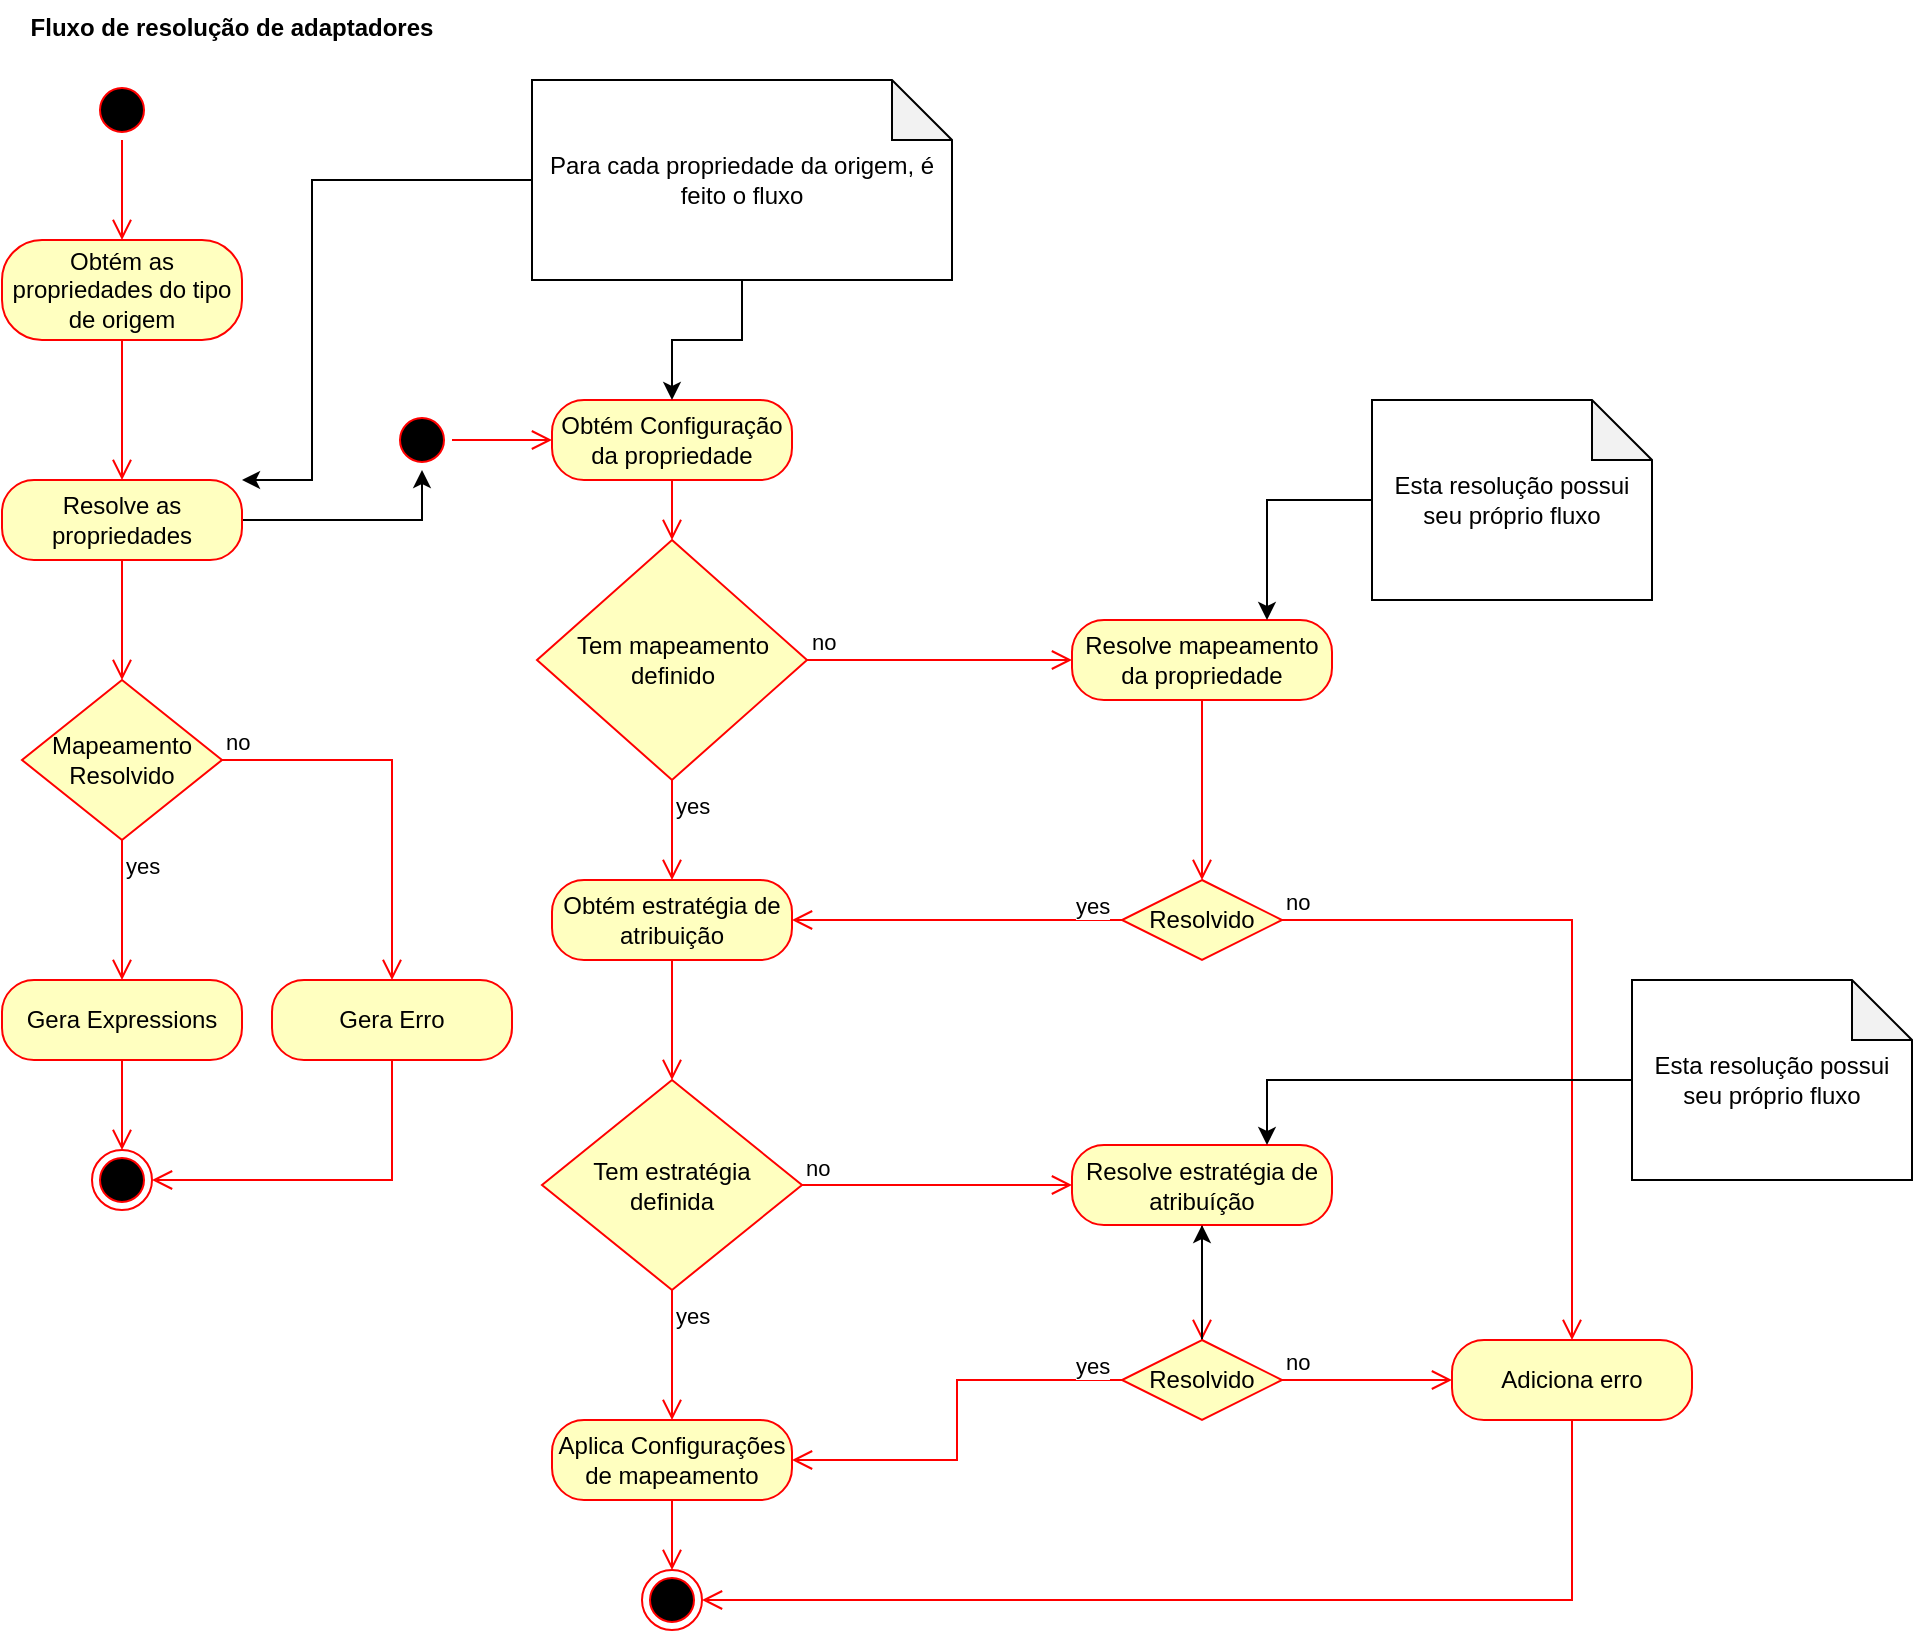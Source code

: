 <mxfile version="18.1.3" type="device"><diagram id="n1oqejQn-gCP7FEmZJJb" name="Página-1"><mxGraphModel dx="1483" dy="927" grid="1" gridSize="10" guides="1" tooltips="1" connect="1" arrows="1" fold="1" page="1" pageScale="1" pageWidth="827" pageHeight="1169" math="0" shadow="0"><root><mxCell id="0"/><mxCell id="1" parent="0"/><mxCell id="093VtsvRetwMNZbFhxsu-1" value="" style="ellipse;html=1;shape=startState;fillColor=#000000;strokeColor=#ff0000;" vertex="1" parent="1"><mxGeometry x="60" y="70" width="30" height="30" as="geometry"/></mxCell><mxCell id="093VtsvRetwMNZbFhxsu-2" value="" style="edgeStyle=orthogonalEdgeStyle;html=1;verticalAlign=bottom;endArrow=open;endSize=8;strokeColor=#ff0000;rounded=0;" edge="1" source="093VtsvRetwMNZbFhxsu-1" parent="1" target="093VtsvRetwMNZbFhxsu-4"><mxGeometry relative="1" as="geometry"><mxPoint x="110" y="140" as="targetPoint"/></mxGeometry></mxCell><mxCell id="093VtsvRetwMNZbFhxsu-3" value="Fluxo de resolução de adaptadores" style="text;align=center;fontStyle=1;verticalAlign=middle;spacingLeft=3;spacingRight=3;strokeColor=none;rotatable=0;points=[[0,0.5],[1,0.5]];portConstraint=eastwest;" vertex="1" parent="1"><mxGeometry x="20" y="30" width="220" height="26" as="geometry"/></mxCell><mxCell id="093VtsvRetwMNZbFhxsu-4" value="Obtém as propriedades do tipo de origem" style="rounded=1;whiteSpace=wrap;html=1;arcSize=40;fontColor=#000000;fillColor=#ffffc0;strokeColor=#ff0000;" vertex="1" parent="1"><mxGeometry x="15" y="150" width="120" height="50" as="geometry"/></mxCell><mxCell id="093VtsvRetwMNZbFhxsu-9" value="" style="edgeStyle=orthogonalEdgeStyle;html=1;verticalAlign=bottom;endArrow=open;endSize=8;strokeColor=#ff0000;rounded=0;exitX=0.5;exitY=1;exitDx=0;exitDy=0;entryX=0.5;entryY=0;entryDx=0;entryDy=0;" edge="1" parent="1" source="093VtsvRetwMNZbFhxsu-4" target="093VtsvRetwMNZbFhxsu-37"><mxGeometry relative="1" as="geometry"><mxPoint x="90" y="250" as="targetPoint"/><mxPoint x="75" y="230" as="sourcePoint"/></mxGeometry></mxCell><mxCell id="093VtsvRetwMNZbFhxsu-10" value="Obtém Configuração da propriedade" style="rounded=1;whiteSpace=wrap;html=1;arcSize=40;fontColor=#000000;fillColor=#ffffc0;strokeColor=#ff0000;" vertex="1" parent="1"><mxGeometry x="290" y="230" width="120" height="40" as="geometry"/></mxCell><mxCell id="093VtsvRetwMNZbFhxsu-11" value="" style="edgeStyle=orthogonalEdgeStyle;html=1;verticalAlign=bottom;endArrow=open;endSize=8;strokeColor=#ff0000;rounded=0;entryX=0.5;entryY=0;entryDx=0;entryDy=0;" edge="1" source="093VtsvRetwMNZbFhxsu-10" parent="1" target="093VtsvRetwMNZbFhxsu-15"><mxGeometry relative="1" as="geometry"><mxPoint x="350" y="310" as="targetPoint"/></mxGeometry></mxCell><mxCell id="093VtsvRetwMNZbFhxsu-39" style="edgeStyle=orthogonalEdgeStyle;rounded=0;orthogonalLoop=1;jettySize=auto;html=1;entryX=1;entryY=0;entryDx=0;entryDy=0;" edge="1" parent="1" source="093VtsvRetwMNZbFhxsu-12" target="093VtsvRetwMNZbFhxsu-37"><mxGeometry relative="1" as="geometry"><Array as="points"><mxPoint x="170" y="120"/><mxPoint x="170" y="270"/></Array></mxGeometry></mxCell><mxCell id="093VtsvRetwMNZbFhxsu-40" style="edgeStyle=orthogonalEdgeStyle;rounded=0;orthogonalLoop=1;jettySize=auto;html=1;entryX=0.5;entryY=0;entryDx=0;entryDy=0;" edge="1" parent="1" source="093VtsvRetwMNZbFhxsu-12" target="093VtsvRetwMNZbFhxsu-10"><mxGeometry relative="1" as="geometry"/></mxCell><mxCell id="093VtsvRetwMNZbFhxsu-12" value="Para cada propriedade da origem, é feito o fluxo" style="shape=note;whiteSpace=wrap;html=1;backgroundOutline=1;darkOpacity=0.05;" vertex="1" parent="1"><mxGeometry x="280" y="70" width="210" height="100" as="geometry"/></mxCell><mxCell id="093VtsvRetwMNZbFhxsu-15" value="Tem mapeamento definido" style="rhombus;whiteSpace=wrap;html=1;fillColor=#ffffc0;strokeColor=#ff0000;" vertex="1" parent="1"><mxGeometry x="282.5" y="300" width="135" height="120" as="geometry"/></mxCell><mxCell id="093VtsvRetwMNZbFhxsu-16" value="no" style="edgeStyle=orthogonalEdgeStyle;html=1;align=left;verticalAlign=bottom;endArrow=open;endSize=8;strokeColor=#ff0000;rounded=0;entryX=0;entryY=0.5;entryDx=0;entryDy=0;" edge="1" source="093VtsvRetwMNZbFhxsu-15" parent="1" target="093VtsvRetwMNZbFhxsu-21"><mxGeometry x="-1" relative="1" as="geometry"><mxPoint x="510" y="360" as="targetPoint"/></mxGeometry></mxCell><mxCell id="093VtsvRetwMNZbFhxsu-17" value="yes" style="edgeStyle=orthogonalEdgeStyle;html=1;align=left;verticalAlign=top;endArrow=open;endSize=8;strokeColor=#ff0000;rounded=0;entryX=0.5;entryY=0;entryDx=0;entryDy=0;" edge="1" source="093VtsvRetwMNZbFhxsu-15" parent="1" target="093VtsvRetwMNZbFhxsu-23"><mxGeometry x="-1" relative="1" as="geometry"><mxPoint x="350" y="470" as="targetPoint"/></mxGeometry></mxCell><mxCell id="093VtsvRetwMNZbFhxsu-18" value="Tem estratégia &lt;br&gt;definida" style="rhombus;whiteSpace=wrap;html=1;fillColor=#ffffc0;strokeColor=#ff0000;" vertex="1" parent="1"><mxGeometry x="285" y="570" width="130" height="105" as="geometry"/></mxCell><mxCell id="093VtsvRetwMNZbFhxsu-19" value="no" style="edgeStyle=orthogonalEdgeStyle;html=1;align=left;verticalAlign=bottom;endArrow=open;endSize=8;strokeColor=#ff0000;rounded=0;entryX=0;entryY=0.5;entryDx=0;entryDy=0;" edge="1" source="093VtsvRetwMNZbFhxsu-18" parent="1" target="093VtsvRetwMNZbFhxsu-31"><mxGeometry x="-1" relative="1" as="geometry"><mxPoint x="530" y="650" as="targetPoint"/></mxGeometry></mxCell><mxCell id="093VtsvRetwMNZbFhxsu-20" value="yes" style="edgeStyle=orthogonalEdgeStyle;html=1;align=left;verticalAlign=top;endArrow=open;endSize=8;strokeColor=#ff0000;rounded=0;entryX=0.5;entryY=0;entryDx=0;entryDy=0;" edge="1" source="093VtsvRetwMNZbFhxsu-18" parent="1" target="093VtsvRetwMNZbFhxsu-45"><mxGeometry x="-1" relative="1" as="geometry"><mxPoint x="350" y="730" as="targetPoint"/></mxGeometry></mxCell><mxCell id="093VtsvRetwMNZbFhxsu-21" value="Resolve mapeamento da propriedade" style="rounded=1;whiteSpace=wrap;html=1;arcSize=40;fontColor=#000000;fillColor=#ffffc0;strokeColor=#ff0000;" vertex="1" parent="1"><mxGeometry x="550" y="340" width="130" height="40" as="geometry"/></mxCell><mxCell id="093VtsvRetwMNZbFhxsu-22" value="" style="edgeStyle=orthogonalEdgeStyle;html=1;verticalAlign=bottom;endArrow=open;endSize=8;strokeColor=#ff0000;rounded=0;entryX=0.5;entryY=0;entryDx=0;entryDy=0;" edge="1" source="093VtsvRetwMNZbFhxsu-21" parent="1" target="093VtsvRetwMNZbFhxsu-25"><mxGeometry relative="1" as="geometry"><mxPoint x="615" y="440" as="targetPoint"/></mxGeometry></mxCell><mxCell id="093VtsvRetwMNZbFhxsu-23" value="Obtém estratégia de atribuição" style="rounded=1;whiteSpace=wrap;html=1;arcSize=40;fontColor=#000000;fillColor=#ffffc0;strokeColor=#ff0000;" vertex="1" parent="1"><mxGeometry x="290" y="470" width="120" height="40" as="geometry"/></mxCell><mxCell id="093VtsvRetwMNZbFhxsu-24" value="" style="edgeStyle=orthogonalEdgeStyle;html=1;verticalAlign=bottom;endArrow=open;endSize=8;strokeColor=#ff0000;rounded=0;entryX=0.5;entryY=0;entryDx=0;entryDy=0;" edge="1" source="093VtsvRetwMNZbFhxsu-23" parent="1" target="093VtsvRetwMNZbFhxsu-18"><mxGeometry relative="1" as="geometry"><mxPoint x="410" y="590" as="targetPoint"/></mxGeometry></mxCell><mxCell id="093VtsvRetwMNZbFhxsu-25" value="Resolvido" style="rhombus;whiteSpace=wrap;html=1;fillColor=#ffffc0;strokeColor=#ff0000;" vertex="1" parent="1"><mxGeometry x="575" y="470" width="80" height="40" as="geometry"/></mxCell><mxCell id="093VtsvRetwMNZbFhxsu-26" value="no" style="edgeStyle=orthogonalEdgeStyle;html=1;align=left;verticalAlign=bottom;endArrow=open;endSize=8;strokeColor=#ff0000;rounded=0;entryX=0.5;entryY=0;entryDx=0;entryDy=0;" edge="1" source="093VtsvRetwMNZbFhxsu-25" parent="1" target="093VtsvRetwMNZbFhxsu-28"><mxGeometry x="-1" relative="1" as="geometry"><mxPoint x="750" y="490" as="targetPoint"/></mxGeometry></mxCell><mxCell id="093VtsvRetwMNZbFhxsu-27" value="yes" style="edgeStyle=orthogonalEdgeStyle;html=1;align=left;verticalAlign=top;endArrow=open;endSize=8;strokeColor=#ff0000;rounded=0;entryX=1;entryY=0.5;entryDx=0;entryDy=0;exitX=0;exitY=0.5;exitDx=0;exitDy=0;" edge="1" source="093VtsvRetwMNZbFhxsu-25" parent="1" target="093VtsvRetwMNZbFhxsu-23"><mxGeometry x="-0.697" y="-20" relative="1" as="geometry"><mxPoint x="610" y="570" as="targetPoint"/><mxPoint as="offset"/></mxGeometry></mxCell><mxCell id="093VtsvRetwMNZbFhxsu-28" value="Adiciona erro" style="rounded=1;whiteSpace=wrap;html=1;arcSize=40;fontColor=#000000;fillColor=#ffffc0;strokeColor=#ff0000;" vertex="1" parent="1"><mxGeometry x="740" y="700" width="120" height="40" as="geometry"/></mxCell><mxCell id="093VtsvRetwMNZbFhxsu-29" value="" style="edgeStyle=orthogonalEdgeStyle;html=1;verticalAlign=bottom;endArrow=open;endSize=8;strokeColor=#ff0000;rounded=0;entryX=1;entryY=0.5;entryDx=0;entryDy=0;exitX=0.5;exitY=1;exitDx=0;exitDy=0;" edge="1" source="093VtsvRetwMNZbFhxsu-28" parent="1" target="093VtsvRetwMNZbFhxsu-49"><mxGeometry relative="1" as="geometry"><mxPoint x="887" y="930" as="targetPoint"/></mxGeometry></mxCell><mxCell id="093VtsvRetwMNZbFhxsu-31" value="Resolve estratégia de atribuíção" style="rounded=1;whiteSpace=wrap;html=1;arcSize=40;fontColor=#000000;fillColor=#ffffc0;strokeColor=#ff0000;" vertex="1" parent="1"><mxGeometry x="550" y="602.5" width="130" height="40" as="geometry"/></mxCell><mxCell id="093VtsvRetwMNZbFhxsu-32" value="" style="edgeStyle=orthogonalEdgeStyle;html=1;verticalAlign=bottom;endArrow=open;endSize=8;strokeColor=#ff0000;rounded=0;" edge="1" source="093VtsvRetwMNZbFhxsu-31" parent="1"><mxGeometry relative="1" as="geometry"><mxPoint x="615" y="700" as="targetPoint"/></mxGeometry></mxCell><mxCell id="093VtsvRetwMNZbFhxsu-36" value="" style="edgeStyle=orthogonalEdgeStyle;rounded=0;orthogonalLoop=1;jettySize=auto;html=1;exitX=0.5;exitY=0;exitDx=0;exitDy=0;" edge="1" parent="1" source="093VtsvRetwMNZbFhxsu-33" target="093VtsvRetwMNZbFhxsu-31"><mxGeometry relative="1" as="geometry"/></mxCell><mxCell id="093VtsvRetwMNZbFhxsu-33" value="Resolvido" style="rhombus;whiteSpace=wrap;html=1;fillColor=#ffffc0;strokeColor=#ff0000;" vertex="1" parent="1"><mxGeometry x="575" y="700" width="80" height="40" as="geometry"/></mxCell><mxCell id="093VtsvRetwMNZbFhxsu-34" value="no" style="edgeStyle=orthogonalEdgeStyle;html=1;align=left;verticalAlign=bottom;endArrow=open;endSize=8;strokeColor=#ff0000;rounded=0;entryX=0;entryY=0.5;entryDx=0;entryDy=0;" edge="1" source="093VtsvRetwMNZbFhxsu-33" parent="1" target="093VtsvRetwMNZbFhxsu-28"><mxGeometry x="-1" relative="1" as="geometry"><mxPoint x="755" y="720" as="targetPoint"/></mxGeometry></mxCell><mxCell id="093VtsvRetwMNZbFhxsu-35" value="yes" style="edgeStyle=orthogonalEdgeStyle;html=1;align=left;verticalAlign=top;endArrow=open;endSize=8;strokeColor=#ff0000;rounded=0;entryX=1;entryY=0.5;entryDx=0;entryDy=0;" edge="1" source="093VtsvRetwMNZbFhxsu-33" parent="1" target="093VtsvRetwMNZbFhxsu-45"><mxGeometry x="-0.756" y="-20" relative="1" as="geometry"><mxPoint x="615" y="800" as="targetPoint"/><mxPoint as="offset"/></mxGeometry></mxCell><mxCell id="093VtsvRetwMNZbFhxsu-44" style="edgeStyle=orthogonalEdgeStyle;rounded=0;orthogonalLoop=1;jettySize=auto;html=1;" edge="1" parent="1" source="093VtsvRetwMNZbFhxsu-37" target="093VtsvRetwMNZbFhxsu-41"><mxGeometry relative="1" as="geometry"/></mxCell><mxCell id="093VtsvRetwMNZbFhxsu-37" value="Resolve as propriedades" style="rounded=1;whiteSpace=wrap;html=1;arcSize=40;fontColor=#000000;fillColor=#ffffc0;strokeColor=#ff0000;" vertex="1" parent="1"><mxGeometry x="15" y="270" width="120" height="40" as="geometry"/></mxCell><mxCell id="093VtsvRetwMNZbFhxsu-38" value="" style="edgeStyle=orthogonalEdgeStyle;html=1;verticalAlign=bottom;endArrow=open;endSize=8;strokeColor=#ff0000;rounded=0;entryX=0.5;entryY=0;entryDx=0;entryDy=0;" edge="1" source="093VtsvRetwMNZbFhxsu-37" parent="1" target="093VtsvRetwMNZbFhxsu-50"><mxGeometry relative="1" as="geometry"><mxPoint x="75" y="370" as="targetPoint"/></mxGeometry></mxCell><mxCell id="093VtsvRetwMNZbFhxsu-41" value="" style="ellipse;html=1;shape=startState;fillColor=#000000;strokeColor=#ff0000;" vertex="1" parent="1"><mxGeometry x="210" y="235" width="30" height="30" as="geometry"/></mxCell><mxCell id="093VtsvRetwMNZbFhxsu-43" value="" style="edgeStyle=orthogonalEdgeStyle;html=1;verticalAlign=bottom;endArrow=open;endSize=8;strokeColor=#ff0000;rounded=0;exitX=1;exitY=0.5;exitDx=0;exitDy=0;entryX=0;entryY=0.5;entryDx=0;entryDy=0;" edge="1" parent="1" source="093VtsvRetwMNZbFhxsu-41" target="093VtsvRetwMNZbFhxsu-10"><mxGeometry relative="1" as="geometry"><mxPoint x="85" y="160" as="targetPoint"/><mxPoint x="85" y="110" as="sourcePoint"/></mxGeometry></mxCell><mxCell id="093VtsvRetwMNZbFhxsu-45" value="Aplica Configurações de mapeamento" style="rounded=1;whiteSpace=wrap;html=1;arcSize=40;fontColor=#000000;fillColor=#ffffc0;strokeColor=#ff0000;" vertex="1" parent="1"><mxGeometry x="290" y="740" width="120" height="40" as="geometry"/></mxCell><mxCell id="093VtsvRetwMNZbFhxsu-46" value="" style="edgeStyle=orthogonalEdgeStyle;html=1;verticalAlign=bottom;endArrow=open;endSize=8;strokeColor=#ff0000;rounded=0;" edge="1" source="093VtsvRetwMNZbFhxsu-45" parent="1" target="093VtsvRetwMNZbFhxsu-49"><mxGeometry relative="1" as="geometry"><mxPoint x="350" y="830" as="targetPoint"/></mxGeometry></mxCell><mxCell id="093VtsvRetwMNZbFhxsu-49" value="" style="ellipse;html=1;shape=endState;fillColor=#000000;strokeColor=#ff0000;" vertex="1" parent="1"><mxGeometry x="335" y="815" width="30" height="30" as="geometry"/></mxCell><mxCell id="093VtsvRetwMNZbFhxsu-50" value="Mapeamento&lt;br&gt;Resolvido" style="rhombus;whiteSpace=wrap;html=1;fillColor=#ffffc0;strokeColor=#ff0000;" vertex="1" parent="1"><mxGeometry x="25" y="370" width="100" height="80" as="geometry"/></mxCell><mxCell id="093VtsvRetwMNZbFhxsu-51" value="no" style="edgeStyle=orthogonalEdgeStyle;html=1;align=left;verticalAlign=bottom;endArrow=open;endSize=8;strokeColor=#ff0000;rounded=0;entryX=0.5;entryY=0;entryDx=0;entryDy=0;" edge="1" source="093VtsvRetwMNZbFhxsu-50" parent="1" target="093VtsvRetwMNZbFhxsu-56"><mxGeometry x="-1" relative="1" as="geometry"><mxPoint x="210" y="410" as="targetPoint"/><Array as="points"><mxPoint x="210" y="410"/></Array></mxGeometry></mxCell><mxCell id="093VtsvRetwMNZbFhxsu-52" value="yes" style="edgeStyle=orthogonalEdgeStyle;html=1;align=left;verticalAlign=top;endArrow=open;endSize=8;strokeColor=#ff0000;rounded=0;entryX=0.5;entryY=0;entryDx=0;entryDy=0;" edge="1" source="093VtsvRetwMNZbFhxsu-50" parent="1" target="093VtsvRetwMNZbFhxsu-53"><mxGeometry x="-1" relative="1" as="geometry"><mxPoint x="75" y="510" as="targetPoint"/></mxGeometry></mxCell><mxCell id="093VtsvRetwMNZbFhxsu-53" value="Gera Expressions" style="rounded=1;whiteSpace=wrap;html=1;arcSize=40;fontColor=#000000;fillColor=#ffffc0;strokeColor=#ff0000;" vertex="1" parent="1"><mxGeometry x="15" y="520" width="120" height="40" as="geometry"/></mxCell><mxCell id="093VtsvRetwMNZbFhxsu-54" value="" style="edgeStyle=orthogonalEdgeStyle;html=1;verticalAlign=bottom;endArrow=open;endSize=8;strokeColor=#ff0000;rounded=0;" edge="1" source="093VtsvRetwMNZbFhxsu-53" parent="1" target="093VtsvRetwMNZbFhxsu-55"><mxGeometry relative="1" as="geometry"><mxPoint x="75" y="620" as="targetPoint"/></mxGeometry></mxCell><mxCell id="093VtsvRetwMNZbFhxsu-55" value="" style="ellipse;html=1;shape=endState;fillColor=#000000;strokeColor=#ff0000;" vertex="1" parent="1"><mxGeometry x="60" y="605" width="30" height="30" as="geometry"/></mxCell><mxCell id="093VtsvRetwMNZbFhxsu-56" value="Gera Erro" style="rounded=1;whiteSpace=wrap;html=1;arcSize=40;fontColor=#000000;fillColor=#ffffc0;strokeColor=#ff0000;" vertex="1" parent="1"><mxGeometry x="150" y="520" width="120" height="40" as="geometry"/></mxCell><mxCell id="093VtsvRetwMNZbFhxsu-57" value="" style="edgeStyle=orthogonalEdgeStyle;html=1;verticalAlign=bottom;endArrow=open;endSize=8;strokeColor=#ff0000;rounded=0;entryX=1;entryY=0.5;entryDx=0;entryDy=0;exitX=0.5;exitY=1;exitDx=0;exitDy=0;" edge="1" source="093VtsvRetwMNZbFhxsu-56" parent="1" target="093VtsvRetwMNZbFhxsu-55"><mxGeometry relative="1" as="geometry"><mxPoint x="210" y="620" as="targetPoint"/></mxGeometry></mxCell><mxCell id="093VtsvRetwMNZbFhxsu-59" style="edgeStyle=orthogonalEdgeStyle;rounded=0;orthogonalLoop=1;jettySize=auto;html=1;entryX=0.75;entryY=0;entryDx=0;entryDy=0;" edge="1" parent="1" source="093VtsvRetwMNZbFhxsu-58" target="093VtsvRetwMNZbFhxsu-21"><mxGeometry relative="1" as="geometry"/></mxCell><mxCell id="093VtsvRetwMNZbFhxsu-58" value="Esta resolução possui seu próprio fluxo" style="shape=note;whiteSpace=wrap;html=1;backgroundOutline=1;darkOpacity=0.05;" vertex="1" parent="1"><mxGeometry x="700" y="230" width="140" height="100" as="geometry"/></mxCell><mxCell id="093VtsvRetwMNZbFhxsu-61" style="edgeStyle=orthogonalEdgeStyle;rounded=0;orthogonalLoop=1;jettySize=auto;html=1;entryX=0.75;entryY=0;entryDx=0;entryDy=0;" edge="1" parent="1" source="093VtsvRetwMNZbFhxsu-60" target="093VtsvRetwMNZbFhxsu-31"><mxGeometry relative="1" as="geometry"/></mxCell><mxCell id="093VtsvRetwMNZbFhxsu-60" value="Esta resolução possui seu próprio fluxo" style="shape=note;whiteSpace=wrap;html=1;backgroundOutline=1;darkOpacity=0.05;" vertex="1" parent="1"><mxGeometry x="830" y="520" width="140" height="100" as="geometry"/></mxCell></root></mxGraphModel></diagram></mxfile>